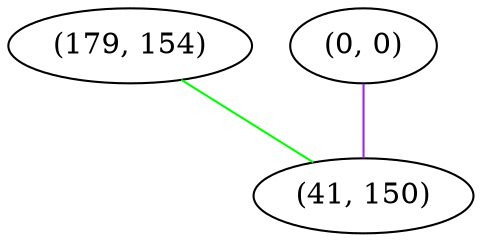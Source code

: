 graph "" {
"(179, 154)";
"(0, 0)";
"(41, 150)";
"(179, 154)" -- "(41, 150)"  [color=green, key=0, weight=2];
"(0, 0)" -- "(41, 150)"  [color=purple, key=0, weight=4];
}
